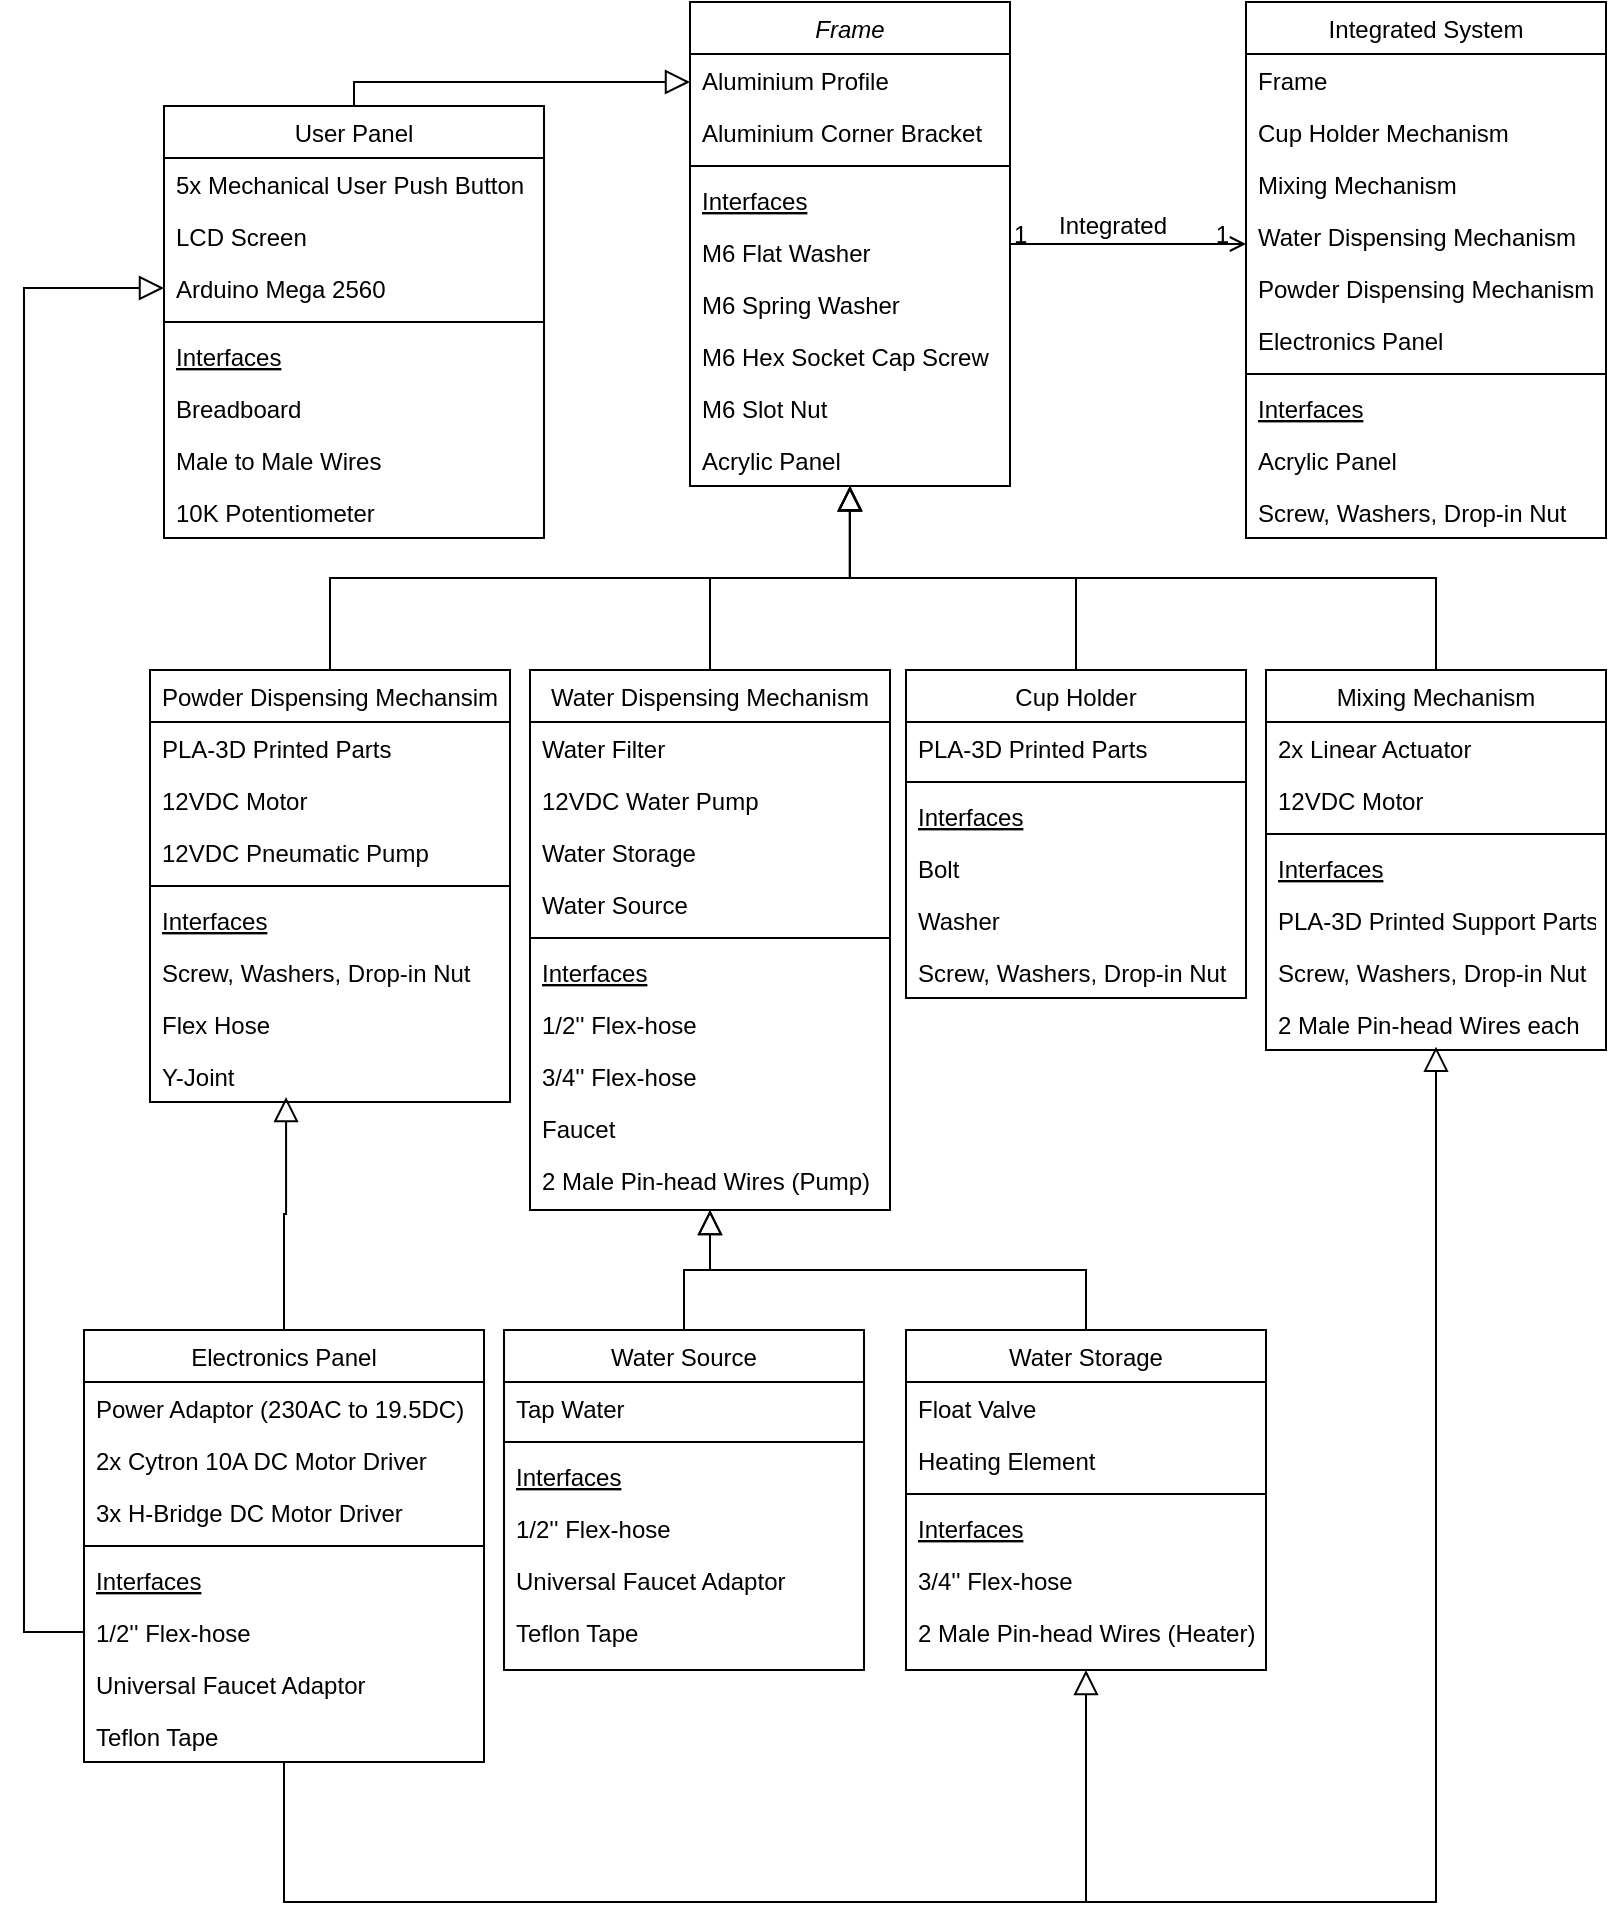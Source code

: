 <mxfile version="26.0.14">
  <diagram id="C5RBs43oDa-KdzZeNtuy" name="Page-1">
    <mxGraphModel dx="590" dy="315" grid="1" gridSize="10" guides="1" tooltips="1" connect="1" arrows="1" fold="1" page="1" pageScale="1" pageWidth="827" pageHeight="1169" math="0" shadow="0">
      <root>
        <mxCell id="WIyWlLk6GJQsqaUBKTNV-0" />
        <mxCell id="WIyWlLk6GJQsqaUBKTNV-1" parent="WIyWlLk6GJQsqaUBKTNV-0" />
        <mxCell id="zkfFHV4jXpPFQw0GAbJ--0" value="Frame" style="swimlane;fontStyle=2;align=center;verticalAlign=top;childLayout=stackLayout;horizontal=1;startSize=26;horizontalStack=0;resizeParent=1;resizeLast=0;collapsible=1;marginBottom=0;rounded=0;shadow=0;strokeWidth=1;" parent="WIyWlLk6GJQsqaUBKTNV-1" vertex="1">
          <mxGeometry x="363" y="10" width="160" height="242" as="geometry">
            <mxRectangle x="230" y="140" width="160" height="26" as="alternateBounds" />
          </mxGeometry>
        </mxCell>
        <mxCell id="zkfFHV4jXpPFQw0GAbJ--1" value="Aluminium Profile" style="text;align=left;verticalAlign=top;spacingLeft=4;spacingRight=4;overflow=hidden;rotatable=0;points=[[0,0.5],[1,0.5]];portConstraint=eastwest;" parent="zkfFHV4jXpPFQw0GAbJ--0" vertex="1">
          <mxGeometry y="26" width="160" height="26" as="geometry" />
        </mxCell>
        <mxCell id="zkfFHV4jXpPFQw0GAbJ--3" value="Aluminium Corner Bracket" style="text;align=left;verticalAlign=top;spacingLeft=4;spacingRight=4;overflow=hidden;rotatable=0;points=[[0,0.5],[1,0.5]];portConstraint=eastwest;rounded=0;shadow=0;html=0;" parent="zkfFHV4jXpPFQw0GAbJ--0" vertex="1">
          <mxGeometry y="52" width="160" height="26" as="geometry" />
        </mxCell>
        <mxCell id="zkfFHV4jXpPFQw0GAbJ--4" value="" style="line;html=1;strokeWidth=1;align=left;verticalAlign=middle;spacingTop=-1;spacingLeft=3;spacingRight=3;rotatable=0;labelPosition=right;points=[];portConstraint=eastwest;" parent="zkfFHV4jXpPFQw0GAbJ--0" vertex="1">
          <mxGeometry y="78" width="160" height="8" as="geometry" />
        </mxCell>
        <mxCell id="hx0PMN3NZFnoRWtlRPkD-32" value="Interfaces" style="text;align=left;verticalAlign=top;spacingLeft=4;spacingRight=4;overflow=hidden;rotatable=0;points=[[0,0.5],[1,0.5]];portConstraint=eastwest;fontStyle=4" vertex="1" parent="zkfFHV4jXpPFQw0GAbJ--0">
          <mxGeometry y="86" width="160" height="26" as="geometry" />
        </mxCell>
        <mxCell id="zkfFHV4jXpPFQw0GAbJ--5" value="M6 Flat Washer" style="text;align=left;verticalAlign=top;spacingLeft=4;spacingRight=4;overflow=hidden;rotatable=0;points=[[0,0.5],[1,0.5]];portConstraint=eastwest;" parent="zkfFHV4jXpPFQw0GAbJ--0" vertex="1">
          <mxGeometry y="112" width="160" height="26" as="geometry" />
        </mxCell>
        <mxCell id="hx0PMN3NZFnoRWtlRPkD-0" value="M6 Spring Washer" style="text;align=left;verticalAlign=top;spacingLeft=4;spacingRight=4;overflow=hidden;rotatable=0;points=[[0,0.5],[1,0.5]];portConstraint=eastwest;rounded=0;shadow=0;html=0;" vertex="1" parent="zkfFHV4jXpPFQw0GAbJ--0">
          <mxGeometry y="138" width="160" height="26" as="geometry" />
        </mxCell>
        <mxCell id="hx0PMN3NZFnoRWtlRPkD-1" value="M6 Hex Socket Cap Screw" style="text;align=left;verticalAlign=top;spacingLeft=4;spacingRight=4;overflow=hidden;rotatable=0;points=[[0,0.5],[1,0.5]];portConstraint=eastwest;rounded=0;shadow=0;html=0;" vertex="1" parent="zkfFHV4jXpPFQw0GAbJ--0">
          <mxGeometry y="164" width="160" height="26" as="geometry" />
        </mxCell>
        <mxCell id="hx0PMN3NZFnoRWtlRPkD-2" value="M6 Slot Nut" style="text;align=left;verticalAlign=top;spacingLeft=4;spacingRight=4;overflow=hidden;rotatable=0;points=[[0,0.5],[1,0.5]];portConstraint=eastwest;rounded=0;shadow=0;html=0;" vertex="1" parent="zkfFHV4jXpPFQw0GAbJ--0">
          <mxGeometry y="190" width="160" height="26" as="geometry" />
        </mxCell>
        <mxCell id="hx0PMN3NZFnoRWtlRPkD-3" value="Acrylic Panel" style="text;align=left;verticalAlign=top;spacingLeft=4;spacingRight=4;overflow=hidden;rotatable=0;points=[[0,0.5],[1,0.5]];portConstraint=eastwest;rounded=0;shadow=0;html=0;" vertex="1" parent="zkfFHV4jXpPFQw0GAbJ--0">
          <mxGeometry y="216" width="160" height="26" as="geometry" />
        </mxCell>
        <mxCell id="zkfFHV4jXpPFQw0GAbJ--6" value="Water Dispensing Mechanism" style="swimlane;fontStyle=0;align=center;verticalAlign=top;childLayout=stackLayout;horizontal=1;startSize=26;horizontalStack=0;resizeParent=1;resizeLast=0;collapsible=1;marginBottom=0;rounded=0;shadow=0;strokeWidth=1;" parent="WIyWlLk6GJQsqaUBKTNV-1" vertex="1">
          <mxGeometry x="283" y="344" width="180" height="270" as="geometry">
            <mxRectangle x="130" y="380" width="160" height="26" as="alternateBounds" />
          </mxGeometry>
        </mxCell>
        <mxCell id="hx0PMN3NZFnoRWtlRPkD-28" value="Water Filter" style="text;align=left;verticalAlign=top;spacingLeft=4;spacingRight=4;overflow=hidden;rotatable=0;points=[[0,0.5],[1,0.5]];portConstraint=eastwest;rounded=0;shadow=0;html=0;" vertex="1" parent="zkfFHV4jXpPFQw0GAbJ--6">
          <mxGeometry y="26" width="180" height="26" as="geometry" />
        </mxCell>
        <mxCell id="zkfFHV4jXpPFQw0GAbJ--7" value="12VDC Water Pump" style="text;align=left;verticalAlign=top;spacingLeft=4;spacingRight=4;overflow=hidden;rotatable=0;points=[[0,0.5],[1,0.5]];portConstraint=eastwest;" parent="zkfFHV4jXpPFQw0GAbJ--6" vertex="1">
          <mxGeometry y="52" width="180" height="26" as="geometry" />
        </mxCell>
        <mxCell id="zkfFHV4jXpPFQw0GAbJ--8" value="Water Storage" style="text;align=left;verticalAlign=top;spacingLeft=4;spacingRight=4;overflow=hidden;rotatable=0;points=[[0,0.5],[1,0.5]];portConstraint=eastwest;rounded=0;shadow=0;html=0;" parent="zkfFHV4jXpPFQw0GAbJ--6" vertex="1">
          <mxGeometry y="78" width="180" height="26" as="geometry" />
        </mxCell>
        <mxCell id="zkfFHV4jXpPFQw0GAbJ--11" value="Water Source" style="text;align=left;verticalAlign=top;spacingLeft=4;spacingRight=4;overflow=hidden;rotatable=0;points=[[0,0.5],[1,0.5]];portConstraint=eastwest;" parent="zkfFHV4jXpPFQw0GAbJ--6" vertex="1">
          <mxGeometry y="104" width="180" height="26" as="geometry" />
        </mxCell>
        <mxCell id="zkfFHV4jXpPFQw0GAbJ--9" value="" style="line;html=1;strokeWidth=1;align=left;verticalAlign=middle;spacingTop=-1;spacingLeft=3;spacingRight=3;rotatable=0;labelPosition=right;points=[];portConstraint=eastwest;" parent="zkfFHV4jXpPFQw0GAbJ--6" vertex="1">
          <mxGeometry y="130" width="180" height="8" as="geometry" />
        </mxCell>
        <mxCell id="zkfFHV4jXpPFQw0GAbJ--10" value="Interfaces" style="text;align=left;verticalAlign=top;spacingLeft=4;spacingRight=4;overflow=hidden;rotatable=0;points=[[0,0.5],[1,0.5]];portConstraint=eastwest;fontStyle=4" parent="zkfFHV4jXpPFQw0GAbJ--6" vertex="1">
          <mxGeometry y="138" width="180" height="26" as="geometry" />
        </mxCell>
        <mxCell id="hx0PMN3NZFnoRWtlRPkD-35" value="1/2&#39;&#39; Flex-hose" style="text;align=left;verticalAlign=top;spacingLeft=4;spacingRight=4;overflow=hidden;rotatable=0;points=[[0,0.5],[1,0.5]];portConstraint=eastwest;" vertex="1" parent="zkfFHV4jXpPFQw0GAbJ--6">
          <mxGeometry y="164" width="180" height="26" as="geometry" />
        </mxCell>
        <mxCell id="hx0PMN3NZFnoRWtlRPkD-37" value="3/4&#39;&#39; Flex-hose" style="text;align=left;verticalAlign=top;spacingLeft=4;spacingRight=4;overflow=hidden;rotatable=0;points=[[0,0.5],[1,0.5]];portConstraint=eastwest;" vertex="1" parent="zkfFHV4jXpPFQw0GAbJ--6">
          <mxGeometry y="190" width="180" height="26" as="geometry" />
        </mxCell>
        <mxCell id="hx0PMN3NZFnoRWtlRPkD-38" value="Faucet" style="text;align=left;verticalAlign=top;spacingLeft=4;spacingRight=4;overflow=hidden;rotatable=0;points=[[0,0.5],[1,0.5]];portConstraint=eastwest;" vertex="1" parent="zkfFHV4jXpPFQw0GAbJ--6">
          <mxGeometry y="216" width="180" height="26" as="geometry" />
        </mxCell>
        <mxCell id="hx0PMN3NZFnoRWtlRPkD-39" value="2 Male Pin-head Wires (Pump)" style="text;align=left;verticalAlign=top;spacingLeft=4;spacingRight=4;overflow=hidden;rotatable=0;points=[[0,0.5],[1,0.5]];portConstraint=eastwest;" vertex="1" parent="zkfFHV4jXpPFQw0GAbJ--6">
          <mxGeometry y="242" width="180" height="26" as="geometry" />
        </mxCell>
        <mxCell id="zkfFHV4jXpPFQw0GAbJ--12" value="" style="endArrow=block;endSize=10;endFill=0;shadow=0;strokeWidth=1;rounded=0;curved=0;edgeStyle=elbowEdgeStyle;elbow=vertical;" parent="WIyWlLk6GJQsqaUBKTNV-1" source="zkfFHV4jXpPFQw0GAbJ--6" target="zkfFHV4jXpPFQw0GAbJ--0" edge="1">
          <mxGeometry width="160" relative="1" as="geometry">
            <mxPoint x="333" y="127" as="sourcePoint" />
            <mxPoint x="333" y="127" as="targetPoint" />
          </mxGeometry>
        </mxCell>
        <mxCell id="zkfFHV4jXpPFQw0GAbJ--13" value="Mixing Mechanism" style="swimlane;fontStyle=0;align=center;verticalAlign=top;childLayout=stackLayout;horizontal=1;startSize=26;horizontalStack=0;resizeParent=1;resizeLast=0;collapsible=1;marginBottom=0;rounded=0;shadow=0;strokeWidth=1;" parent="WIyWlLk6GJQsqaUBKTNV-1" vertex="1">
          <mxGeometry x="651" y="344" width="170" height="190" as="geometry">
            <mxRectangle x="651" y="344" width="170" height="26" as="alternateBounds" />
          </mxGeometry>
        </mxCell>
        <mxCell id="hx0PMN3NZFnoRWtlRPkD-20" value="2x Linear Actuator" style="text;align=left;verticalAlign=top;spacingLeft=4;spacingRight=4;overflow=hidden;rotatable=0;points=[[0,0.5],[1,0.5]];portConstraint=eastwest;" vertex="1" parent="zkfFHV4jXpPFQw0GAbJ--13">
          <mxGeometry y="26" width="170" height="26" as="geometry" />
        </mxCell>
        <mxCell id="hx0PMN3NZFnoRWtlRPkD-21" value="12VDC Motor" style="text;align=left;verticalAlign=top;spacingLeft=4;spacingRight=4;overflow=hidden;rotatable=0;points=[[0,0.5],[1,0.5]];portConstraint=eastwest;" vertex="1" parent="zkfFHV4jXpPFQw0GAbJ--13">
          <mxGeometry y="52" width="170" height="26" as="geometry" />
        </mxCell>
        <mxCell id="zkfFHV4jXpPFQw0GAbJ--15" value="" style="line;html=1;strokeWidth=1;align=left;verticalAlign=middle;spacingTop=-1;spacingLeft=3;spacingRight=3;rotatable=0;labelPosition=right;points=[];portConstraint=eastwest;" parent="zkfFHV4jXpPFQw0GAbJ--13" vertex="1">
          <mxGeometry y="78" width="170" height="8" as="geometry" />
        </mxCell>
        <mxCell id="hx0PMN3NZFnoRWtlRPkD-30" value="Interfaces" style="text;align=left;verticalAlign=top;spacingLeft=4;spacingRight=4;overflow=hidden;rotatable=0;points=[[0,0.5],[1,0.5]];portConstraint=eastwest;fontStyle=4" vertex="1" parent="zkfFHV4jXpPFQw0GAbJ--13">
          <mxGeometry y="86" width="170" height="26" as="geometry" />
        </mxCell>
        <mxCell id="zkfFHV4jXpPFQw0GAbJ--14" value="PLA-3D Printed Support Parts" style="text;align=left;verticalAlign=top;spacingLeft=4;spacingRight=4;overflow=hidden;rotatable=0;points=[[0,0.5],[1,0.5]];portConstraint=eastwest;" parent="zkfFHV4jXpPFQw0GAbJ--13" vertex="1">
          <mxGeometry y="112" width="170" height="26" as="geometry" />
        </mxCell>
        <mxCell id="hx0PMN3NZFnoRWtlRPkD-27" value="Screw, Washers, Drop-in Nut" style="text;align=left;verticalAlign=top;spacingLeft=4;spacingRight=4;overflow=hidden;rotatable=0;points=[[0,0.5],[1,0.5]];portConstraint=eastwest;" vertex="1" parent="zkfFHV4jXpPFQw0GAbJ--13">
          <mxGeometry y="138" width="170" height="26" as="geometry" />
        </mxCell>
        <mxCell id="hx0PMN3NZFnoRWtlRPkD-34" value="2 Male Pin-head Wires each" style="text;align=left;verticalAlign=top;spacingLeft=4;spacingRight=4;overflow=hidden;rotatable=0;points=[[0,0.5],[1,0.5]];portConstraint=eastwest;" vertex="1" parent="zkfFHV4jXpPFQw0GAbJ--13">
          <mxGeometry y="164" width="170" height="26" as="geometry" />
        </mxCell>
        <mxCell id="zkfFHV4jXpPFQw0GAbJ--16" value="" style="endArrow=block;endSize=10;endFill=0;shadow=0;strokeWidth=1;rounded=0;curved=0;edgeStyle=elbowEdgeStyle;elbow=vertical;" parent="WIyWlLk6GJQsqaUBKTNV-1" source="zkfFHV4jXpPFQw0GAbJ--13" target="zkfFHV4jXpPFQw0GAbJ--0" edge="1">
          <mxGeometry width="160" relative="1" as="geometry">
            <mxPoint x="343" y="297" as="sourcePoint" />
            <mxPoint x="443" y="195" as="targetPoint" />
          </mxGeometry>
        </mxCell>
        <mxCell id="zkfFHV4jXpPFQw0GAbJ--17" value="Integrated System" style="swimlane;fontStyle=0;align=center;verticalAlign=top;childLayout=stackLayout;horizontal=1;startSize=26;horizontalStack=0;resizeParent=1;resizeLast=0;collapsible=1;marginBottom=0;rounded=0;shadow=0;strokeWidth=1;" parent="WIyWlLk6GJQsqaUBKTNV-1" vertex="1">
          <mxGeometry x="641" y="10" width="180" height="268" as="geometry">
            <mxRectangle x="550" y="140" width="160" height="26" as="alternateBounds" />
          </mxGeometry>
        </mxCell>
        <mxCell id="zkfFHV4jXpPFQw0GAbJ--18" value="Frame" style="text;align=left;verticalAlign=top;spacingLeft=4;spacingRight=4;overflow=hidden;rotatable=0;points=[[0,0.5],[1,0.5]];portConstraint=eastwest;" parent="zkfFHV4jXpPFQw0GAbJ--17" vertex="1">
          <mxGeometry y="26" width="180" height="26" as="geometry" />
        </mxCell>
        <mxCell id="hx0PMN3NZFnoRWtlRPkD-18" value="Cup Holder Mechanism" style="text;align=left;verticalAlign=top;spacingLeft=4;spacingRight=4;overflow=hidden;rotatable=0;points=[[0,0.5],[1,0.5]];portConstraint=eastwest;" vertex="1" parent="zkfFHV4jXpPFQw0GAbJ--17">
          <mxGeometry y="52" width="180" height="26" as="geometry" />
        </mxCell>
        <mxCell id="zkfFHV4jXpPFQw0GAbJ--19" value="Mixing Mechanism" style="text;align=left;verticalAlign=top;spacingLeft=4;spacingRight=4;overflow=hidden;rotatable=0;points=[[0,0.5],[1,0.5]];portConstraint=eastwest;rounded=0;shadow=0;html=0;" parent="zkfFHV4jXpPFQw0GAbJ--17" vertex="1">
          <mxGeometry y="78" width="180" height="26" as="geometry" />
        </mxCell>
        <mxCell id="zkfFHV4jXpPFQw0GAbJ--20" value="Water Dispensing Mechanism" style="text;align=left;verticalAlign=top;spacingLeft=4;spacingRight=4;overflow=hidden;rotatable=0;points=[[0,0.5],[1,0.5]];portConstraint=eastwest;rounded=0;shadow=0;html=0;" parent="zkfFHV4jXpPFQw0GAbJ--17" vertex="1">
          <mxGeometry y="104" width="180" height="26" as="geometry" />
        </mxCell>
        <mxCell id="zkfFHV4jXpPFQw0GAbJ--21" value="Powder Dispensing Mechanism" style="text;align=left;verticalAlign=top;spacingLeft=4;spacingRight=4;overflow=hidden;rotatable=0;points=[[0,0.5],[1,0.5]];portConstraint=eastwest;rounded=0;shadow=0;html=0;" parent="zkfFHV4jXpPFQw0GAbJ--17" vertex="1">
          <mxGeometry y="130" width="180" height="26" as="geometry" />
        </mxCell>
        <mxCell id="zkfFHV4jXpPFQw0GAbJ--22" value="Electronics Panel" style="text;align=left;verticalAlign=top;spacingLeft=4;spacingRight=4;overflow=hidden;rotatable=0;points=[[0,0.5],[1,0.5]];portConstraint=eastwest;rounded=0;shadow=0;html=0;" parent="zkfFHV4jXpPFQw0GAbJ--17" vertex="1">
          <mxGeometry y="156" width="180" height="26" as="geometry" />
        </mxCell>
        <mxCell id="zkfFHV4jXpPFQw0GAbJ--23" value="" style="line;html=1;strokeWidth=1;align=left;verticalAlign=middle;spacingTop=-1;spacingLeft=3;spacingRight=3;rotatable=0;labelPosition=right;points=[];portConstraint=eastwest;" parent="zkfFHV4jXpPFQw0GAbJ--17" vertex="1">
          <mxGeometry y="182" width="180" height="8" as="geometry" />
        </mxCell>
        <mxCell id="hx0PMN3NZFnoRWtlRPkD-33" value="Interfaces" style="text;align=left;verticalAlign=top;spacingLeft=4;spacingRight=4;overflow=hidden;rotatable=0;points=[[0,0.5],[1,0.5]];portConstraint=eastwest;fontStyle=4" vertex="1" parent="zkfFHV4jXpPFQw0GAbJ--17">
          <mxGeometry y="190" width="180" height="26" as="geometry" />
        </mxCell>
        <mxCell id="zkfFHV4jXpPFQw0GAbJ--24" value="Acrylic Panel" style="text;align=left;verticalAlign=top;spacingLeft=4;spacingRight=4;overflow=hidden;rotatable=0;points=[[0,0.5],[1,0.5]];portConstraint=eastwest;" parent="zkfFHV4jXpPFQw0GAbJ--17" vertex="1">
          <mxGeometry y="216" width="180" height="26" as="geometry" />
        </mxCell>
        <mxCell id="zkfFHV4jXpPFQw0GAbJ--25" value="Screw, Washers, Drop-in Nut" style="text;align=left;verticalAlign=top;spacingLeft=4;spacingRight=4;overflow=hidden;rotatable=0;points=[[0,0.5],[1,0.5]];portConstraint=eastwest;" parent="zkfFHV4jXpPFQw0GAbJ--17" vertex="1">
          <mxGeometry y="242" width="180" height="26" as="geometry" />
        </mxCell>
        <mxCell id="zkfFHV4jXpPFQw0GAbJ--26" value="" style="endArrow=open;shadow=0;strokeWidth=1;rounded=0;curved=0;endFill=1;edgeStyle=elbowEdgeStyle;elbow=vertical;" parent="WIyWlLk6GJQsqaUBKTNV-1" source="zkfFHV4jXpPFQw0GAbJ--0" target="zkfFHV4jXpPFQw0GAbJ--17" edge="1">
          <mxGeometry x="0.5" y="41" relative="1" as="geometry">
            <mxPoint x="513" y="116" as="sourcePoint" />
            <mxPoint x="673" y="116" as="targetPoint" />
            <mxPoint x="-40" y="32" as="offset" />
          </mxGeometry>
        </mxCell>
        <mxCell id="zkfFHV4jXpPFQw0GAbJ--27" value="1" style="resizable=0;align=left;verticalAlign=bottom;labelBackgroundColor=none;fontSize=12;" parent="zkfFHV4jXpPFQw0GAbJ--26" connectable="0" vertex="1">
          <mxGeometry x="-1" relative="1" as="geometry">
            <mxPoint y="4" as="offset" />
          </mxGeometry>
        </mxCell>
        <mxCell id="zkfFHV4jXpPFQw0GAbJ--28" value="1" style="resizable=0;align=right;verticalAlign=bottom;labelBackgroundColor=none;fontSize=12;" parent="zkfFHV4jXpPFQw0GAbJ--26" connectable="0" vertex="1">
          <mxGeometry x="1" relative="1" as="geometry">
            <mxPoint x="-7" y="4" as="offset" />
          </mxGeometry>
        </mxCell>
        <mxCell id="zkfFHV4jXpPFQw0GAbJ--29" value="Integrated" style="text;html=1;resizable=0;points=[];;align=center;verticalAlign=middle;labelBackgroundColor=none;rounded=0;shadow=0;strokeWidth=1;fontSize=12;" parent="zkfFHV4jXpPFQw0GAbJ--26" vertex="1" connectable="0">
          <mxGeometry x="0.5" y="49" relative="1" as="geometry">
            <mxPoint x="-38" y="40" as="offset" />
          </mxGeometry>
        </mxCell>
        <mxCell id="hx0PMN3NZFnoRWtlRPkD-10" value="Cup Holder" style="swimlane;fontStyle=0;align=center;verticalAlign=top;childLayout=stackLayout;horizontal=1;startSize=26;horizontalStack=0;resizeParent=1;resizeLast=0;collapsible=1;marginBottom=0;rounded=0;shadow=0;strokeWidth=1;" vertex="1" parent="WIyWlLk6GJQsqaUBKTNV-1">
          <mxGeometry x="471" y="344" width="170" height="164" as="geometry">
            <mxRectangle x="471" y="344" width="170" height="26" as="alternateBounds" />
          </mxGeometry>
        </mxCell>
        <mxCell id="hx0PMN3NZFnoRWtlRPkD-11" value="PLA-3D Printed Parts" style="text;align=left;verticalAlign=top;spacingLeft=4;spacingRight=4;overflow=hidden;rotatable=0;points=[[0,0.5],[1,0.5]];portConstraint=eastwest;" vertex="1" parent="hx0PMN3NZFnoRWtlRPkD-10">
          <mxGeometry y="26" width="170" height="26" as="geometry" />
        </mxCell>
        <mxCell id="hx0PMN3NZFnoRWtlRPkD-12" value="" style="line;html=1;strokeWidth=1;align=left;verticalAlign=middle;spacingTop=-1;spacingLeft=3;spacingRight=3;rotatable=0;labelPosition=right;points=[];portConstraint=eastwest;" vertex="1" parent="hx0PMN3NZFnoRWtlRPkD-10">
          <mxGeometry y="52" width="170" height="8" as="geometry" />
        </mxCell>
        <mxCell id="hx0PMN3NZFnoRWtlRPkD-31" value="Interfaces" style="text;align=left;verticalAlign=top;spacingLeft=4;spacingRight=4;overflow=hidden;rotatable=0;points=[[0,0.5],[1,0.5]];portConstraint=eastwest;fontStyle=4" vertex="1" parent="hx0PMN3NZFnoRWtlRPkD-10">
          <mxGeometry y="60" width="170" height="26" as="geometry" />
        </mxCell>
        <mxCell id="hx0PMN3NZFnoRWtlRPkD-15" value="Bolt" style="text;align=left;verticalAlign=top;spacingLeft=4;spacingRight=4;overflow=hidden;rotatable=0;points=[[0,0.5],[1,0.5]];portConstraint=eastwest;" vertex="1" parent="hx0PMN3NZFnoRWtlRPkD-10">
          <mxGeometry y="86" width="170" height="26" as="geometry" />
        </mxCell>
        <mxCell id="hx0PMN3NZFnoRWtlRPkD-16" value="Washer" style="text;align=left;verticalAlign=top;spacingLeft=4;spacingRight=4;overflow=hidden;rotatable=0;points=[[0,0.5],[1,0.5]];portConstraint=eastwest;" vertex="1" parent="hx0PMN3NZFnoRWtlRPkD-10">
          <mxGeometry y="112" width="170" height="26" as="geometry" />
        </mxCell>
        <mxCell id="hx0PMN3NZFnoRWtlRPkD-19" value="Screw, Washers, Drop-in Nut" style="text;align=left;verticalAlign=top;spacingLeft=4;spacingRight=4;overflow=hidden;rotatable=0;points=[[0,0.5],[1,0.5]];portConstraint=eastwest;" vertex="1" parent="hx0PMN3NZFnoRWtlRPkD-10">
          <mxGeometry y="138" width="170" height="26" as="geometry" />
        </mxCell>
        <mxCell id="hx0PMN3NZFnoRWtlRPkD-13" value="" style="endArrow=block;endSize=10;endFill=0;shadow=0;strokeWidth=1;rounded=0;curved=0;edgeStyle=elbowEdgeStyle;elbow=vertical;entryX=0.5;entryY=1.005;entryDx=0;entryDy=0;entryPerimeter=0;" edge="1" parent="WIyWlLk6GJQsqaUBKTNV-1" source="hx0PMN3NZFnoRWtlRPkD-10" target="hx0PMN3NZFnoRWtlRPkD-3">
          <mxGeometry width="160" relative="1" as="geometry">
            <mxPoint x="523" y="297" as="sourcePoint" />
            <mxPoint x="443" y="264" as="targetPoint" />
          </mxGeometry>
        </mxCell>
        <mxCell id="hx0PMN3NZFnoRWtlRPkD-50" value="Water Storage" style="swimlane;fontStyle=0;align=center;verticalAlign=top;childLayout=stackLayout;horizontal=1;startSize=26;horizontalStack=0;resizeParent=1;resizeLast=0;collapsible=1;marginBottom=0;rounded=0;shadow=0;strokeWidth=1;" vertex="1" parent="WIyWlLk6GJQsqaUBKTNV-1">
          <mxGeometry x="471" y="674" width="180" height="170" as="geometry">
            <mxRectangle x="340" y="380" width="170" height="26" as="alternateBounds" />
          </mxGeometry>
        </mxCell>
        <mxCell id="hx0PMN3NZFnoRWtlRPkD-51" value="Float Valve" style="text;align=left;verticalAlign=top;spacingLeft=4;spacingRight=4;overflow=hidden;rotatable=0;points=[[0,0.5],[1,0.5]];portConstraint=eastwest;" vertex="1" parent="hx0PMN3NZFnoRWtlRPkD-50">
          <mxGeometry y="26" width="180" height="26" as="geometry" />
        </mxCell>
        <mxCell id="hx0PMN3NZFnoRWtlRPkD-54" value="Heating Element" style="text;align=left;verticalAlign=top;spacingLeft=4;spacingRight=4;overflow=hidden;rotatable=0;points=[[0,0.5],[1,0.5]];portConstraint=eastwest;" vertex="1" parent="hx0PMN3NZFnoRWtlRPkD-50">
          <mxGeometry y="52" width="180" height="26" as="geometry" />
        </mxCell>
        <mxCell id="hx0PMN3NZFnoRWtlRPkD-52" value="" style="line;html=1;strokeWidth=1;align=left;verticalAlign=middle;spacingTop=-1;spacingLeft=3;spacingRight=3;rotatable=0;labelPosition=right;points=[];portConstraint=eastwest;" vertex="1" parent="hx0PMN3NZFnoRWtlRPkD-50">
          <mxGeometry y="78" width="180" height="8" as="geometry" />
        </mxCell>
        <mxCell id="hx0PMN3NZFnoRWtlRPkD-53" value="Interfaces" style="text;align=left;verticalAlign=top;spacingLeft=4;spacingRight=4;overflow=hidden;rotatable=0;points=[[0,0.5],[1,0.5]];portConstraint=eastwest;fontStyle=4" vertex="1" parent="hx0PMN3NZFnoRWtlRPkD-50">
          <mxGeometry y="86" width="180" height="26" as="geometry" />
        </mxCell>
        <mxCell id="hx0PMN3NZFnoRWtlRPkD-55" value="3/4&#39;&#39; Flex-hose" style="text;align=left;verticalAlign=top;spacingLeft=4;spacingRight=4;overflow=hidden;rotatable=0;points=[[0,0.5],[1,0.5]];portConstraint=eastwest;" vertex="1" parent="hx0PMN3NZFnoRWtlRPkD-50">
          <mxGeometry y="112" width="180" height="26" as="geometry" />
        </mxCell>
        <mxCell id="hx0PMN3NZFnoRWtlRPkD-58" value="2 Male Pin-head Wires (Heater)" style="text;align=left;verticalAlign=top;spacingLeft=4;spacingRight=4;overflow=hidden;rotatable=0;points=[[0,0.5],[1,0.5]];portConstraint=eastwest;" vertex="1" parent="hx0PMN3NZFnoRWtlRPkD-50">
          <mxGeometry y="138" width="180" height="26" as="geometry" />
        </mxCell>
        <mxCell id="hx0PMN3NZFnoRWtlRPkD-57" value="" style="endArrow=block;endSize=10;endFill=0;shadow=0;strokeWidth=1;rounded=0;curved=0;edgeStyle=elbowEdgeStyle;elbow=vertical;" edge="1" parent="WIyWlLk6GJQsqaUBKTNV-1" source="hx0PMN3NZFnoRWtlRPkD-50">
          <mxGeometry width="160" relative="1" as="geometry">
            <mxPoint x="453" y="659" as="sourcePoint" />
            <mxPoint x="373" y="614" as="targetPoint" />
          </mxGeometry>
        </mxCell>
        <mxCell id="hx0PMN3NZFnoRWtlRPkD-59" value="Water Source" style="swimlane;fontStyle=0;align=center;verticalAlign=top;childLayout=stackLayout;horizontal=1;startSize=26;horizontalStack=0;resizeParent=1;resizeLast=0;collapsible=1;marginBottom=0;rounded=0;shadow=0;strokeWidth=1;" vertex="1" parent="WIyWlLk6GJQsqaUBKTNV-1">
          <mxGeometry x="270" y="674" width="180" height="170" as="geometry">
            <mxRectangle x="340" y="380" width="170" height="26" as="alternateBounds" />
          </mxGeometry>
        </mxCell>
        <mxCell id="hx0PMN3NZFnoRWtlRPkD-60" value="Tap Water" style="text;align=left;verticalAlign=top;spacingLeft=4;spacingRight=4;overflow=hidden;rotatable=0;points=[[0,0.5],[1,0.5]];portConstraint=eastwest;" vertex="1" parent="hx0PMN3NZFnoRWtlRPkD-59">
          <mxGeometry y="26" width="180" height="26" as="geometry" />
        </mxCell>
        <mxCell id="hx0PMN3NZFnoRWtlRPkD-62" value="" style="line;html=1;strokeWidth=1;align=left;verticalAlign=middle;spacingTop=-1;spacingLeft=3;spacingRight=3;rotatable=0;labelPosition=right;points=[];portConstraint=eastwest;" vertex="1" parent="hx0PMN3NZFnoRWtlRPkD-59">
          <mxGeometry y="52" width="180" height="8" as="geometry" />
        </mxCell>
        <mxCell id="hx0PMN3NZFnoRWtlRPkD-63" value="Interfaces" style="text;align=left;verticalAlign=top;spacingLeft=4;spacingRight=4;overflow=hidden;rotatable=0;points=[[0,0.5],[1,0.5]];portConstraint=eastwest;fontStyle=4" vertex="1" parent="hx0PMN3NZFnoRWtlRPkD-59">
          <mxGeometry y="60" width="180" height="26" as="geometry" />
        </mxCell>
        <mxCell id="hx0PMN3NZFnoRWtlRPkD-64" value="1/2&#39;&#39; Flex-hose" style="text;align=left;verticalAlign=top;spacingLeft=4;spacingRight=4;overflow=hidden;rotatable=0;points=[[0,0.5],[1,0.5]];portConstraint=eastwest;" vertex="1" parent="hx0PMN3NZFnoRWtlRPkD-59">
          <mxGeometry y="86" width="180" height="26" as="geometry" />
        </mxCell>
        <mxCell id="hx0PMN3NZFnoRWtlRPkD-65" value="Universal Faucet Adaptor" style="text;align=left;verticalAlign=top;spacingLeft=4;spacingRight=4;overflow=hidden;rotatable=0;points=[[0,0.5],[1,0.5]];portConstraint=eastwest;" vertex="1" parent="hx0PMN3NZFnoRWtlRPkD-59">
          <mxGeometry y="112" width="180" height="26" as="geometry" />
        </mxCell>
        <mxCell id="hx0PMN3NZFnoRWtlRPkD-67" value="Teflon Tape" style="text;align=left;verticalAlign=top;spacingLeft=4;spacingRight=4;overflow=hidden;rotatable=0;points=[[0,0.5],[1,0.5]];portConstraint=eastwest;" vertex="1" parent="hx0PMN3NZFnoRWtlRPkD-59">
          <mxGeometry y="138" width="180" height="26" as="geometry" />
        </mxCell>
        <mxCell id="hx0PMN3NZFnoRWtlRPkD-66" value="" style="endArrow=block;endSize=10;endFill=0;shadow=0;strokeWidth=1;rounded=0;curved=0;edgeStyle=elbowEdgeStyle;elbow=vertical;" edge="1" parent="WIyWlLk6GJQsqaUBKTNV-1" source="hx0PMN3NZFnoRWtlRPkD-59">
          <mxGeometry width="160" relative="1" as="geometry">
            <mxPoint x="252" y="660" as="sourcePoint" />
            <mxPoint x="373" y="614" as="targetPoint" />
          </mxGeometry>
        </mxCell>
        <mxCell id="hx0PMN3NZFnoRWtlRPkD-75" value="Powder Dispensing Mechansim" style="swimlane;fontStyle=0;align=center;verticalAlign=top;childLayout=stackLayout;horizontal=1;startSize=26;horizontalStack=0;resizeParent=1;resizeLast=0;collapsible=1;marginBottom=0;rounded=0;shadow=0;strokeWidth=1;" vertex="1" parent="WIyWlLk6GJQsqaUBKTNV-1">
          <mxGeometry x="93" y="344" width="180" height="216" as="geometry">
            <mxRectangle x="340" y="380" width="170" height="26" as="alternateBounds" />
          </mxGeometry>
        </mxCell>
        <mxCell id="hx0PMN3NZFnoRWtlRPkD-93" value="PLA-3D Printed Parts" style="text;align=left;verticalAlign=top;spacingLeft=4;spacingRight=4;overflow=hidden;rotatable=0;points=[[0,0.5],[1,0.5]];portConstraint=eastwest;" vertex="1" parent="hx0PMN3NZFnoRWtlRPkD-75">
          <mxGeometry y="26" width="180" height="26" as="geometry" />
        </mxCell>
        <mxCell id="hx0PMN3NZFnoRWtlRPkD-76" value="12VDC Motor" style="text;align=left;verticalAlign=top;spacingLeft=4;spacingRight=4;overflow=hidden;rotatable=0;points=[[0,0.5],[1,0.5]];portConstraint=eastwest;" vertex="1" parent="hx0PMN3NZFnoRWtlRPkD-75">
          <mxGeometry y="52" width="180" height="26" as="geometry" />
        </mxCell>
        <mxCell id="hx0PMN3NZFnoRWtlRPkD-95" value="12VDC Pneumatic Pump" style="text;align=left;verticalAlign=top;spacingLeft=4;spacingRight=4;overflow=hidden;rotatable=0;points=[[0,0.5],[1,0.5]];portConstraint=eastwest;" vertex="1" parent="hx0PMN3NZFnoRWtlRPkD-75">
          <mxGeometry y="78" width="180" height="26" as="geometry" />
        </mxCell>
        <mxCell id="hx0PMN3NZFnoRWtlRPkD-77" value="" style="line;html=1;strokeWidth=1;align=left;verticalAlign=middle;spacingTop=-1;spacingLeft=3;spacingRight=3;rotatable=0;labelPosition=right;points=[];portConstraint=eastwest;" vertex="1" parent="hx0PMN3NZFnoRWtlRPkD-75">
          <mxGeometry y="104" width="180" height="8" as="geometry" />
        </mxCell>
        <mxCell id="hx0PMN3NZFnoRWtlRPkD-78" value="Interfaces" style="text;align=left;verticalAlign=top;spacingLeft=4;spacingRight=4;overflow=hidden;rotatable=0;points=[[0,0.5],[1,0.5]];portConstraint=eastwest;fontStyle=4" vertex="1" parent="hx0PMN3NZFnoRWtlRPkD-75">
          <mxGeometry y="112" width="180" height="26" as="geometry" />
        </mxCell>
        <mxCell id="hx0PMN3NZFnoRWtlRPkD-94" value="Screw, Washers, Drop-in Nut" style="text;align=left;verticalAlign=top;spacingLeft=4;spacingRight=4;overflow=hidden;rotatable=0;points=[[0,0.5],[1,0.5]];portConstraint=eastwest;" vertex="1" parent="hx0PMN3NZFnoRWtlRPkD-75">
          <mxGeometry y="138" width="180" height="26" as="geometry" />
        </mxCell>
        <mxCell id="hx0PMN3NZFnoRWtlRPkD-79" value="Flex Hose" style="text;align=left;verticalAlign=top;spacingLeft=4;spacingRight=4;overflow=hidden;rotatable=0;points=[[0,0.5],[1,0.5]];portConstraint=eastwest;" vertex="1" parent="hx0PMN3NZFnoRWtlRPkD-75">
          <mxGeometry y="164" width="180" height="26" as="geometry" />
        </mxCell>
        <mxCell id="hx0PMN3NZFnoRWtlRPkD-80" value="Y-Joint" style="text;align=left;verticalAlign=top;spacingLeft=4;spacingRight=4;overflow=hidden;rotatable=0;points=[[0,0.5],[1,0.5]];portConstraint=eastwest;" vertex="1" parent="hx0PMN3NZFnoRWtlRPkD-75">
          <mxGeometry y="190" width="180" height="26" as="geometry" />
        </mxCell>
        <mxCell id="hx0PMN3NZFnoRWtlRPkD-82" value="" style="endArrow=block;endSize=10;endFill=0;shadow=0;strokeWidth=1;rounded=0;curved=0;edgeStyle=elbowEdgeStyle;elbow=vertical;entryX=0.499;entryY=1.009;entryDx=0;entryDy=0;entryPerimeter=0;" edge="1" parent="WIyWlLk6GJQsqaUBKTNV-1" source="hx0PMN3NZFnoRWtlRPkD-75" target="hx0PMN3NZFnoRWtlRPkD-3">
          <mxGeometry width="160" relative="1" as="geometry">
            <mxPoint x="75" y="330" as="sourcePoint" />
            <mxPoint x="444" y="255" as="targetPoint" />
          </mxGeometry>
        </mxCell>
        <mxCell id="hx0PMN3NZFnoRWtlRPkD-83" value="User Panel" style="swimlane;fontStyle=0;align=center;verticalAlign=top;childLayout=stackLayout;horizontal=1;startSize=26;horizontalStack=0;resizeParent=1;resizeLast=0;collapsible=1;marginBottom=0;rounded=0;shadow=0;strokeWidth=1;" vertex="1" parent="WIyWlLk6GJQsqaUBKTNV-1">
          <mxGeometry x="100" y="62" width="190" height="216" as="geometry">
            <mxRectangle x="340" y="380" width="170" height="26" as="alternateBounds" />
          </mxGeometry>
        </mxCell>
        <mxCell id="hx0PMN3NZFnoRWtlRPkD-84" value="5x Mechanical User Push Button" style="text;align=left;verticalAlign=top;spacingLeft=4;spacingRight=4;overflow=hidden;rotatable=0;points=[[0,0.5],[1,0.5]];portConstraint=eastwest;" vertex="1" parent="hx0PMN3NZFnoRWtlRPkD-83">
          <mxGeometry y="26" width="190" height="26" as="geometry" />
        </mxCell>
        <mxCell id="hx0PMN3NZFnoRWtlRPkD-87" value="LCD Screen" style="text;align=left;verticalAlign=top;spacingLeft=4;spacingRight=4;overflow=hidden;rotatable=0;points=[[0,0.5],[1,0.5]];portConstraint=eastwest;" vertex="1" parent="hx0PMN3NZFnoRWtlRPkD-83">
          <mxGeometry y="52" width="190" height="26" as="geometry" />
        </mxCell>
        <mxCell id="hx0PMN3NZFnoRWtlRPkD-88" value="Arduino Mega 2560" style="text;align=left;verticalAlign=top;spacingLeft=4;spacingRight=4;overflow=hidden;rotatable=0;points=[[0,0.5],[1,0.5]];portConstraint=eastwest;" vertex="1" parent="hx0PMN3NZFnoRWtlRPkD-83">
          <mxGeometry y="78" width="190" height="26" as="geometry" />
        </mxCell>
        <mxCell id="hx0PMN3NZFnoRWtlRPkD-85" value="" style="line;html=1;strokeWidth=1;align=left;verticalAlign=middle;spacingTop=-1;spacingLeft=3;spacingRight=3;rotatable=0;labelPosition=right;points=[];portConstraint=eastwest;" vertex="1" parent="hx0PMN3NZFnoRWtlRPkD-83">
          <mxGeometry y="104" width="190" height="8" as="geometry" />
        </mxCell>
        <mxCell id="hx0PMN3NZFnoRWtlRPkD-86" value="Interfaces" style="text;align=left;verticalAlign=top;spacingLeft=4;spacingRight=4;overflow=hidden;rotatable=0;points=[[0,0.5],[1,0.5]];portConstraint=eastwest;fontStyle=4" vertex="1" parent="hx0PMN3NZFnoRWtlRPkD-83">
          <mxGeometry y="112" width="190" height="26" as="geometry" />
        </mxCell>
        <mxCell id="hx0PMN3NZFnoRWtlRPkD-89" value="Breadboard" style="text;align=left;verticalAlign=top;spacingLeft=4;spacingRight=4;overflow=hidden;rotatable=0;points=[[0,0.5],[1,0.5]];portConstraint=eastwest;" vertex="1" parent="hx0PMN3NZFnoRWtlRPkD-83">
          <mxGeometry y="138" width="190" height="26" as="geometry" />
        </mxCell>
        <mxCell id="hx0PMN3NZFnoRWtlRPkD-91" value="Male to Male Wires" style="text;align=left;verticalAlign=top;spacingLeft=4;spacingRight=4;overflow=hidden;rotatable=0;points=[[0,0.5],[1,0.5]];portConstraint=eastwest;" vertex="1" parent="hx0PMN3NZFnoRWtlRPkD-83">
          <mxGeometry y="164" width="190" height="26" as="geometry" />
        </mxCell>
        <mxCell id="hx0PMN3NZFnoRWtlRPkD-92" value="10K Potentiometer" style="text;align=left;verticalAlign=top;spacingLeft=4;spacingRight=4;overflow=hidden;rotatable=0;points=[[0,0.5],[1,0.5]];portConstraint=eastwest;" vertex="1" parent="hx0PMN3NZFnoRWtlRPkD-83">
          <mxGeometry y="190" width="190" height="26" as="geometry" />
        </mxCell>
        <mxCell id="hx0PMN3NZFnoRWtlRPkD-90" value="" style="endArrow=block;endSize=10;endFill=0;shadow=0;strokeWidth=1;rounded=0;curved=0;edgeStyle=elbowEdgeStyle;elbow=vertical;exitX=0.5;exitY=0;exitDx=0;exitDy=0;entryX=0;entryY=0.5;entryDx=0;entryDy=0;" edge="1" parent="WIyWlLk6GJQsqaUBKTNV-1" source="hx0PMN3NZFnoRWtlRPkD-83" target="zkfFHV4jXpPFQw0GAbJ--1">
          <mxGeometry width="160" relative="1" as="geometry">
            <mxPoint x="75" y="68" as="sourcePoint" />
            <mxPoint x="196" y="22" as="targetPoint" />
            <Array as="points">
              <mxPoint x="230" y="50" />
            </Array>
          </mxGeometry>
        </mxCell>
        <mxCell id="hx0PMN3NZFnoRWtlRPkD-96" value="Electronics Panel" style="swimlane;fontStyle=0;align=center;verticalAlign=top;childLayout=stackLayout;horizontal=1;startSize=26;horizontalStack=0;resizeParent=1;resizeLast=0;collapsible=1;marginBottom=0;rounded=0;shadow=0;strokeWidth=1;" vertex="1" parent="WIyWlLk6GJQsqaUBKTNV-1">
          <mxGeometry x="60" y="674" width="200" height="216" as="geometry">
            <mxRectangle x="340" y="380" width="170" height="26" as="alternateBounds" />
          </mxGeometry>
        </mxCell>
        <mxCell id="hx0PMN3NZFnoRWtlRPkD-97" value="Power Adaptor (230AC to 19.5DC)" style="text;align=left;verticalAlign=top;spacingLeft=4;spacingRight=4;overflow=hidden;rotatable=0;points=[[0,0.5],[1,0.5]];portConstraint=eastwest;" vertex="1" parent="hx0PMN3NZFnoRWtlRPkD-96">
          <mxGeometry y="26" width="200" height="26" as="geometry" />
        </mxCell>
        <mxCell id="hx0PMN3NZFnoRWtlRPkD-107" value="2x Cytron 10A DC Motor Driver " style="text;align=left;verticalAlign=top;spacingLeft=4;spacingRight=4;overflow=hidden;rotatable=0;points=[[0,0.5],[1,0.5]];portConstraint=eastwest;" vertex="1" parent="hx0PMN3NZFnoRWtlRPkD-96">
          <mxGeometry y="52" width="200" height="26" as="geometry" />
        </mxCell>
        <mxCell id="hx0PMN3NZFnoRWtlRPkD-108" value="3x H-Bridge DC Motor Driver" style="text;align=left;verticalAlign=top;spacingLeft=4;spacingRight=4;overflow=hidden;rotatable=0;points=[[0,0.5],[1,0.5]];portConstraint=eastwest;" vertex="1" parent="hx0PMN3NZFnoRWtlRPkD-96">
          <mxGeometry y="78" width="200" height="26" as="geometry" />
        </mxCell>
        <mxCell id="hx0PMN3NZFnoRWtlRPkD-98" value="" style="line;html=1;strokeWidth=1;align=left;verticalAlign=middle;spacingTop=-1;spacingLeft=3;spacingRight=3;rotatable=0;labelPosition=right;points=[];portConstraint=eastwest;" vertex="1" parent="hx0PMN3NZFnoRWtlRPkD-96">
          <mxGeometry y="104" width="200" height="8" as="geometry" />
        </mxCell>
        <mxCell id="hx0PMN3NZFnoRWtlRPkD-99" value="Interfaces" style="text;align=left;verticalAlign=top;spacingLeft=4;spacingRight=4;overflow=hidden;rotatable=0;points=[[0,0.5],[1,0.5]];portConstraint=eastwest;fontStyle=4" vertex="1" parent="hx0PMN3NZFnoRWtlRPkD-96">
          <mxGeometry y="112" width="200" height="26" as="geometry" />
        </mxCell>
        <mxCell id="hx0PMN3NZFnoRWtlRPkD-100" value="1/2&#39;&#39; Flex-hose" style="text;align=left;verticalAlign=top;spacingLeft=4;spacingRight=4;overflow=hidden;rotatable=0;points=[[0,0.5],[1,0.5]];portConstraint=eastwest;" vertex="1" parent="hx0PMN3NZFnoRWtlRPkD-96">
          <mxGeometry y="138" width="200" height="26" as="geometry" />
        </mxCell>
        <mxCell id="hx0PMN3NZFnoRWtlRPkD-101" value="Universal Faucet Adaptor" style="text;align=left;verticalAlign=top;spacingLeft=4;spacingRight=4;overflow=hidden;rotatable=0;points=[[0,0.5],[1,0.5]];portConstraint=eastwest;" vertex="1" parent="hx0PMN3NZFnoRWtlRPkD-96">
          <mxGeometry y="164" width="200" height="26" as="geometry" />
        </mxCell>
        <mxCell id="hx0PMN3NZFnoRWtlRPkD-102" value="Teflon Tape" style="text;align=left;verticalAlign=top;spacingLeft=4;spacingRight=4;overflow=hidden;rotatable=0;points=[[0,0.5],[1,0.5]];portConstraint=eastwest;" vertex="1" parent="hx0PMN3NZFnoRWtlRPkD-96">
          <mxGeometry y="190" width="200" height="26" as="geometry" />
        </mxCell>
        <mxCell id="hx0PMN3NZFnoRWtlRPkD-103" value="" style="endArrow=block;endSize=10;endFill=0;shadow=0;strokeWidth=1;rounded=0;curved=0;edgeStyle=elbowEdgeStyle;elbow=vertical;entryX=0.378;entryY=0.906;entryDx=0;entryDy=0;entryPerimeter=0;" edge="1" parent="WIyWlLk6GJQsqaUBKTNV-1" source="hx0PMN3NZFnoRWtlRPkD-96" target="hx0PMN3NZFnoRWtlRPkD-80">
          <mxGeometry width="160" relative="1" as="geometry">
            <mxPoint x="52" y="660" as="sourcePoint" />
            <mxPoint x="173" y="614" as="targetPoint" />
          </mxGeometry>
        </mxCell>
        <mxCell id="hx0PMN3NZFnoRWtlRPkD-104" value="" style="endArrow=block;endSize=10;endFill=0;shadow=0;strokeWidth=1;rounded=0;curved=0;edgeStyle=elbowEdgeStyle;elbow=vertical;exitX=0;exitY=0.5;exitDx=0;exitDy=0;entryX=0;entryY=0.5;entryDx=0;entryDy=0;" edge="1" parent="WIyWlLk6GJQsqaUBKTNV-1" source="hx0PMN3NZFnoRWtlRPkD-100" target="hx0PMN3NZFnoRWtlRPkD-88">
          <mxGeometry width="160" relative="1" as="geometry">
            <mxPoint x="170" y="684" as="sourcePoint" />
            <mxPoint x="40" y="153" as="targetPoint" />
            <Array as="points">
              <mxPoint x="30" y="520" />
            </Array>
          </mxGeometry>
        </mxCell>
        <mxCell id="hx0PMN3NZFnoRWtlRPkD-105" value="" style="endArrow=block;endSize=10;endFill=0;shadow=0;strokeWidth=1;rounded=0;curved=0;edgeStyle=elbowEdgeStyle;elbow=vertical;entryX=0.5;entryY=1;entryDx=0;entryDy=0;exitX=0.5;exitY=1;exitDx=0;exitDy=0;" edge="1" parent="WIyWlLk6GJQsqaUBKTNV-1" source="hx0PMN3NZFnoRWtlRPkD-96" target="hx0PMN3NZFnoRWtlRPkD-50">
          <mxGeometry width="160" relative="1" as="geometry">
            <mxPoint x="170" y="684" as="sourcePoint" />
            <mxPoint x="171" y="568" as="targetPoint" />
            <Array as="points">
              <mxPoint x="360" y="960" />
            </Array>
          </mxGeometry>
        </mxCell>
        <mxCell id="hx0PMN3NZFnoRWtlRPkD-106" value="" style="endArrow=block;endSize=10;endFill=0;shadow=0;strokeWidth=1;rounded=0;curved=0;edgeStyle=elbowEdgeStyle;elbow=vertical;entryX=0.5;entryY=0.936;entryDx=0;entryDy=0;entryPerimeter=0;exitX=0.5;exitY=1;exitDx=0;exitDy=0;" edge="1" parent="WIyWlLk6GJQsqaUBKTNV-1" source="hx0PMN3NZFnoRWtlRPkD-96" target="hx0PMN3NZFnoRWtlRPkD-34">
          <mxGeometry width="160" relative="1" as="geometry">
            <mxPoint x="160" y="840" as="sourcePoint" />
            <mxPoint x="571" y="854" as="targetPoint" />
            <Array as="points">
              <mxPoint x="460" y="960" />
            </Array>
          </mxGeometry>
        </mxCell>
      </root>
    </mxGraphModel>
  </diagram>
</mxfile>
